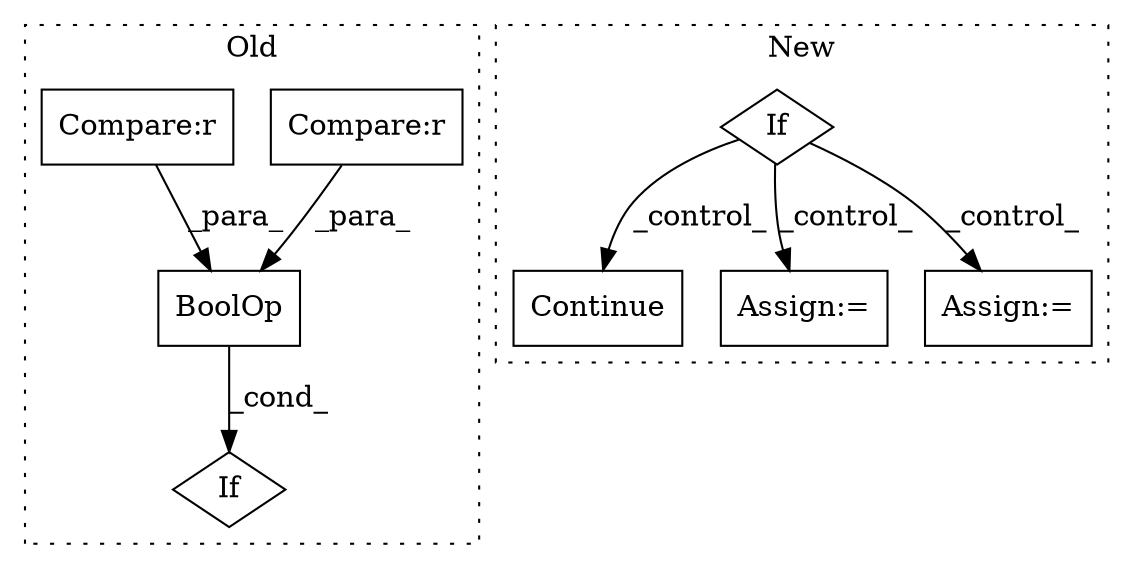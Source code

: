 digraph G {
subgraph cluster0 {
1 [label="BoolOp" a="72" s="7416" l="164" shape="box"];
5 [label="Compare:r" a="40" s="7554" l="24" shape="box"];
7 [label="If" a="96" s="7413" l="3" shape="diamond"];
8 [label="Compare:r" a="40" s="7455" l="24" shape="box"];
label = "Old";
style="dotted";
}
subgraph cluster1 {
2 [label="Continue" a="43" s="9163" l="8" shape="box"];
3 [label="If" a="96" s="9066" l="3" shape="diamond"];
4 [label="Assign:=" a="68" s="9548" l="4" shape="box"];
6 [label="Assign:=" a="68" s="9203" l="3" shape="box"];
label = "New";
style="dotted";
}
1 -> 7 [label="_cond_"];
3 -> 6 [label="_control_"];
3 -> 2 [label="_control_"];
3 -> 4 [label="_control_"];
5 -> 1 [label="_para_"];
8 -> 1 [label="_para_"];
}